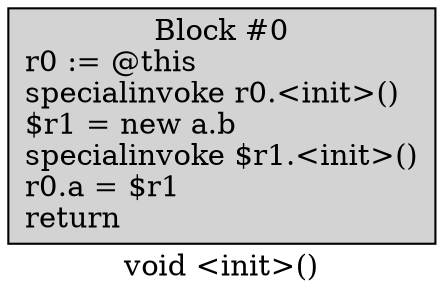 digraph "void <init>()" {
    label="void <init>()";
    node [shape=box];
    "0" [style=filled,fillcolor=lightgray,label="Block #0\nr0 := @this\lspecialinvoke r0.<init>()\l$r1 = new a.b\lspecialinvoke $r1.<init>()\lr0.a = $r1\lreturn\l",];
}
